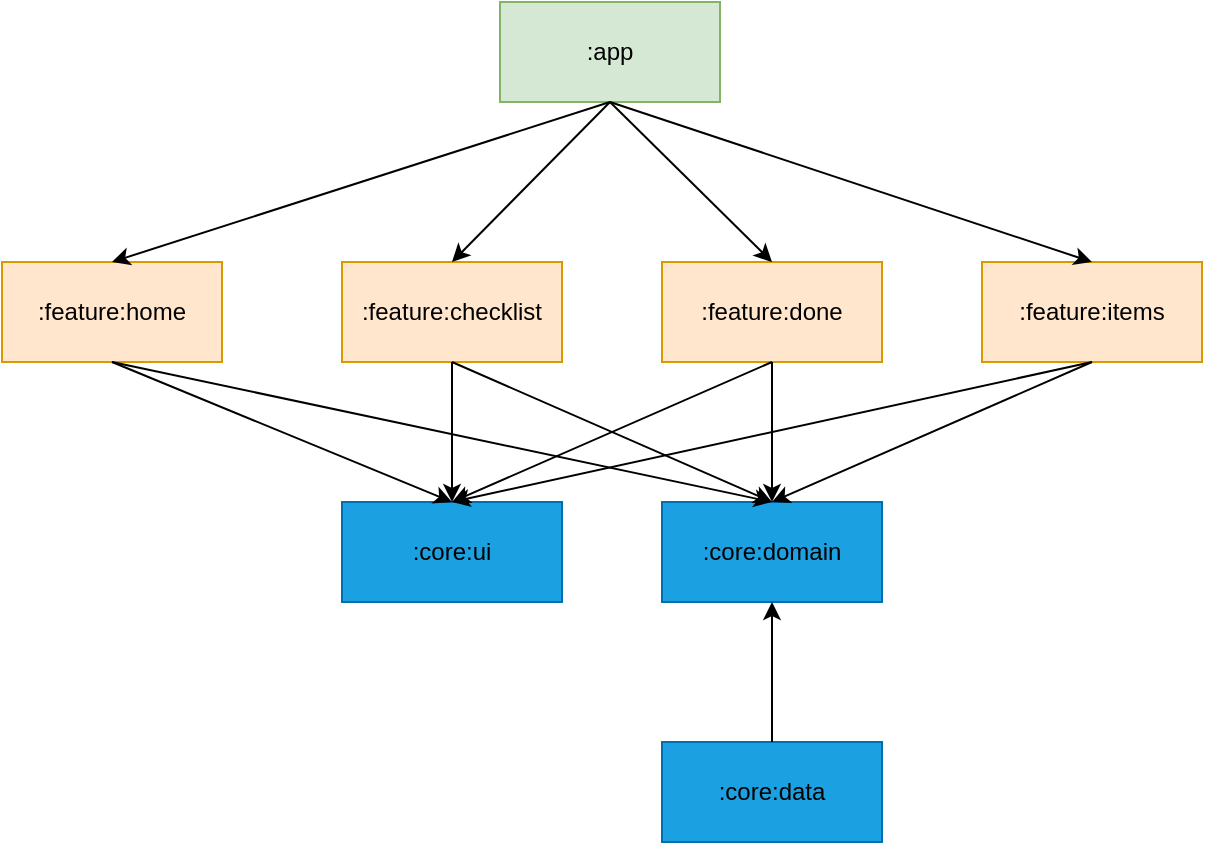 <mxfile>
    <diagram name="ページ1" id="1Vk5Ksbtq82Z-0z5MjKj">
        <mxGraphModel dx="1233" dy="767" grid="1" gridSize="10" guides="1" tooltips="1" connect="1" arrows="1" fold="1" page="1" pageScale="1" pageWidth="827" pageHeight="1169" math="0" shadow="0">
            <root>
                <mxCell id="0"/>
                <mxCell id="1" parent="0"/>
                <mxCell id="SOKPuT2ljBYKb2xGID9J-4" value="&lt;font style=&quot;color: light-dark(rgb(0, 0, 0), rgb(0, 0, 0));&quot;&gt;:app&lt;/font&gt;" style="html=1;whiteSpace=wrap;fillColor=#d5e8d4;strokeColor=#82b366;" parent="1" vertex="1">
                    <mxGeometry x="359" y="30" width="110" height="50" as="geometry"/>
                </mxCell>
                <mxCell id="SOKPuT2ljBYKb2xGID9J-5" value="&lt;font&gt;:feature:home&lt;/font&gt;" style="html=1;whiteSpace=wrap;fillColor=#ffe6cc;strokeColor=#d79b00;fontColor=#000000;" parent="1" vertex="1">
                    <mxGeometry x="110" y="160" width="110" height="50" as="geometry"/>
                </mxCell>
                <mxCell id="SOKPuT2ljBYKb2xGID9J-7" value="&lt;font&gt;:feature:checklist&lt;/font&gt;" style="html=1;whiteSpace=wrap;fillColor=#ffe6cc;strokeColor=#d79b00;fontColor=#000000;" parent="1" vertex="1">
                    <mxGeometry x="280" y="160" width="110" height="50" as="geometry"/>
                </mxCell>
                <mxCell id="SOKPuT2ljBYKb2xGID9J-8" value="&lt;font&gt;:feature:done&lt;/font&gt;" style="html=1;whiteSpace=wrap;fillColor=#ffe6cc;strokeColor=#d79b00;fontColor=#000000;" parent="1" vertex="1">
                    <mxGeometry x="440" y="160" width="110" height="50" as="geometry"/>
                </mxCell>
                <mxCell id="SOKPuT2ljBYKb2xGID9J-9" value="&lt;font&gt;:feature:items&lt;/font&gt;" style="html=1;whiteSpace=wrap;fillColor=#ffe6cc;strokeColor=#d79b00;fontColor=#000000;" parent="1" vertex="1">
                    <mxGeometry x="600" y="160" width="110" height="50" as="geometry"/>
                </mxCell>
                <mxCell id="SOKPuT2ljBYKb2xGID9J-10" value="&lt;font&gt;:core:ui&lt;/font&gt;" style="html=1;whiteSpace=wrap;fillColor=#1ba1e2;fontColor=#000000;strokeColor=#006EAF;" parent="1" vertex="1">
                    <mxGeometry x="280" y="280" width="110" height="50" as="geometry"/>
                </mxCell>
                <mxCell id="SOKPuT2ljBYKb2xGID9J-11" value="&lt;font&gt;:core:domain&lt;/font&gt;" style="html=1;whiteSpace=wrap;fillColor=#1ba1e2;fontColor=#000000;strokeColor=#006EAF;" parent="1" vertex="1">
                    <mxGeometry x="440" y="280" width="110" height="50" as="geometry"/>
                </mxCell>
                <mxCell id="SOKPuT2ljBYKb2xGID9J-12" value="&lt;font&gt;:core:data&lt;/font&gt;" style="html=1;whiteSpace=wrap;fillColor=#1ba1e2;fontColor=#000000;strokeColor=#006EAF;" parent="1" vertex="1">
                    <mxGeometry x="440" y="400" width="110" height="50" as="geometry"/>
                </mxCell>
                <mxCell id="SOKPuT2ljBYKb2xGID9J-20" value="" style="curved=1;endArrow=classic;html=1;rounded=0;exitX=0.5;exitY=1;exitDx=0;exitDy=0;entryX=0.5;entryY=0;entryDx=0;entryDy=0;" parent="1" source="SOKPuT2ljBYKb2xGID9J-4" target="SOKPuT2ljBYKb2xGID9J-7" edge="1">
                    <mxGeometry width="50" height="50" relative="1" as="geometry">
                        <mxPoint x="360" y="150" as="sourcePoint"/>
                        <mxPoint x="410" y="100" as="targetPoint"/>
                    </mxGeometry>
                </mxCell>
                <mxCell id="SOKPuT2ljBYKb2xGID9J-22" value="" style="curved=1;endArrow=classic;html=1;rounded=0;entryX=0.5;entryY=0;entryDx=0;entryDy=0;exitX=0.5;exitY=1;exitDx=0;exitDy=0;" parent="1" source="SOKPuT2ljBYKb2xGID9J-4" target="SOKPuT2ljBYKb2xGID9J-9" edge="1">
                    <mxGeometry width="50" height="50" relative="1" as="geometry">
                        <mxPoint x="410" y="80" as="sourcePoint"/>
                        <mxPoint x="345" y="170" as="targetPoint"/>
                    </mxGeometry>
                </mxCell>
                <mxCell id="SOKPuT2ljBYKb2xGID9J-23" value="" style="curved=1;endArrow=classic;html=1;rounded=0;entryX=0.5;entryY=0;entryDx=0;entryDy=0;exitX=0.5;exitY=1;exitDx=0;exitDy=0;" parent="1" source="SOKPuT2ljBYKb2xGID9J-4" target="SOKPuT2ljBYKb2xGID9J-8" edge="1">
                    <mxGeometry width="50" height="50" relative="1" as="geometry">
                        <mxPoint x="410" y="80" as="sourcePoint"/>
                        <mxPoint x="665" y="170" as="targetPoint"/>
                    </mxGeometry>
                </mxCell>
                <mxCell id="SOKPuT2ljBYKb2xGID9J-24" value="" style="curved=1;endArrow=classic;html=1;rounded=0;entryX=0.5;entryY=0;entryDx=0;entryDy=0;exitX=0.5;exitY=1;exitDx=0;exitDy=0;" parent="1" source="SOKPuT2ljBYKb2xGID9J-4" target="SOKPuT2ljBYKb2xGID9J-5" edge="1">
                    <mxGeometry width="50" height="50" relative="1" as="geometry">
                        <mxPoint x="410" y="80" as="sourcePoint"/>
                        <mxPoint x="505" y="170" as="targetPoint"/>
                    </mxGeometry>
                </mxCell>
                <mxCell id="SOKPuT2ljBYKb2xGID9J-25" value="" style="curved=1;endArrow=classic;html=1;rounded=0;entryX=0.5;entryY=0;entryDx=0;entryDy=0;exitX=0.5;exitY=1;exitDx=0;exitDy=0;" parent="1" source="SOKPuT2ljBYKb2xGID9J-5" target="SOKPuT2ljBYKb2xGID9J-10" edge="1">
                    <mxGeometry width="50" height="50" relative="1" as="geometry">
                        <mxPoint x="424" y="90" as="sourcePoint"/>
                        <mxPoint x="175" y="170" as="targetPoint"/>
                    </mxGeometry>
                </mxCell>
                <mxCell id="SOKPuT2ljBYKb2xGID9J-26" value="" style="curved=1;endArrow=classic;html=1;rounded=0;entryX=0.5;entryY=0;entryDx=0;entryDy=0;exitX=0.5;exitY=1;exitDx=0;exitDy=0;" parent="1" source="SOKPuT2ljBYKb2xGID9J-7" target="SOKPuT2ljBYKb2xGID9J-10" edge="1">
                    <mxGeometry width="50" height="50" relative="1" as="geometry">
                        <mxPoint x="175" y="220" as="sourcePoint"/>
                        <mxPoint x="345" y="290" as="targetPoint"/>
                    </mxGeometry>
                </mxCell>
                <mxCell id="SOKPuT2ljBYKb2xGID9J-27" value="" style="curved=1;endArrow=classic;html=1;rounded=0;entryX=0.5;entryY=0;entryDx=0;entryDy=0;exitX=0.5;exitY=1;exitDx=0;exitDy=0;" parent="1" source="SOKPuT2ljBYKb2xGID9J-8" target="SOKPuT2ljBYKb2xGID9J-10" edge="1">
                    <mxGeometry width="50" height="50" relative="1" as="geometry">
                        <mxPoint x="345" y="220" as="sourcePoint"/>
                        <mxPoint x="345" y="290" as="targetPoint"/>
                    </mxGeometry>
                </mxCell>
                <mxCell id="SOKPuT2ljBYKb2xGID9J-28" value="" style="curved=1;endArrow=classic;html=1;rounded=0;entryX=0.5;entryY=0;entryDx=0;entryDy=0;exitX=0.5;exitY=1;exitDx=0;exitDy=0;" parent="1" source="SOKPuT2ljBYKb2xGID9J-9" target="SOKPuT2ljBYKb2xGID9J-10" edge="1">
                    <mxGeometry width="50" height="50" relative="1" as="geometry">
                        <mxPoint x="505" y="220" as="sourcePoint"/>
                        <mxPoint x="345" y="290" as="targetPoint"/>
                    </mxGeometry>
                </mxCell>
                <mxCell id="SOKPuT2ljBYKb2xGID9J-29" value="" style="curved=1;endArrow=classic;html=1;rounded=0;entryX=0.5;entryY=0;entryDx=0;entryDy=0;exitX=0.5;exitY=1;exitDx=0;exitDy=0;" parent="1" source="SOKPuT2ljBYKb2xGID9J-5" target="SOKPuT2ljBYKb2xGID9J-11" edge="1">
                    <mxGeometry width="50" height="50" relative="1" as="geometry">
                        <mxPoint x="175" y="220" as="sourcePoint"/>
                        <mxPoint x="345" y="290" as="targetPoint"/>
                    </mxGeometry>
                </mxCell>
                <mxCell id="SOKPuT2ljBYKb2xGID9J-30" value="" style="curved=1;endArrow=classic;html=1;rounded=0;entryX=0.5;entryY=0;entryDx=0;entryDy=0;exitX=0.5;exitY=1;exitDx=0;exitDy=0;" parent="1" source="SOKPuT2ljBYKb2xGID9J-7" target="SOKPuT2ljBYKb2xGID9J-11" edge="1">
                    <mxGeometry width="50" height="50" relative="1" as="geometry">
                        <mxPoint x="345" y="220" as="sourcePoint"/>
                        <mxPoint x="345" y="290" as="targetPoint"/>
                    </mxGeometry>
                </mxCell>
                <mxCell id="SOKPuT2ljBYKb2xGID9J-31" value="" style="curved=1;endArrow=classic;html=1;rounded=0;entryX=0.5;entryY=0;entryDx=0;entryDy=0;exitX=0.5;exitY=1;exitDx=0;exitDy=0;" parent="1" source="SOKPuT2ljBYKb2xGID9J-8" target="SOKPuT2ljBYKb2xGID9J-11" edge="1">
                    <mxGeometry width="50" height="50" relative="1" as="geometry">
                        <mxPoint x="505" y="220" as="sourcePoint"/>
                        <mxPoint x="345" y="290" as="targetPoint"/>
                    </mxGeometry>
                </mxCell>
                <mxCell id="SOKPuT2ljBYKb2xGID9J-32" value="" style="curved=1;endArrow=classic;html=1;rounded=0;entryX=0.5;entryY=0;entryDx=0;entryDy=0;exitX=0.5;exitY=1;exitDx=0;exitDy=0;" parent="1" source="SOKPuT2ljBYKb2xGID9J-9" target="SOKPuT2ljBYKb2xGID9J-11" edge="1">
                    <mxGeometry width="50" height="50" relative="1" as="geometry">
                        <mxPoint x="665" y="220" as="sourcePoint"/>
                        <mxPoint x="345" y="290" as="targetPoint"/>
                    </mxGeometry>
                </mxCell>
                <mxCell id="SOKPuT2ljBYKb2xGID9J-33" value="" style="curved=1;endArrow=classic;html=1;rounded=0;entryX=0.5;entryY=1;entryDx=0;entryDy=0;exitX=0.5;exitY=0;exitDx=0;exitDy=0;" parent="1" source="SOKPuT2ljBYKb2xGID9J-12" target="SOKPuT2ljBYKb2xGID9J-11" edge="1">
                    <mxGeometry width="50" height="50" relative="1" as="geometry">
                        <mxPoint x="510" y="430" as="sourcePoint"/>
                        <mxPoint x="510" y="500" as="targetPoint"/>
                    </mxGeometry>
                </mxCell>
            </root>
        </mxGraphModel>
    </diagram>
</mxfile>